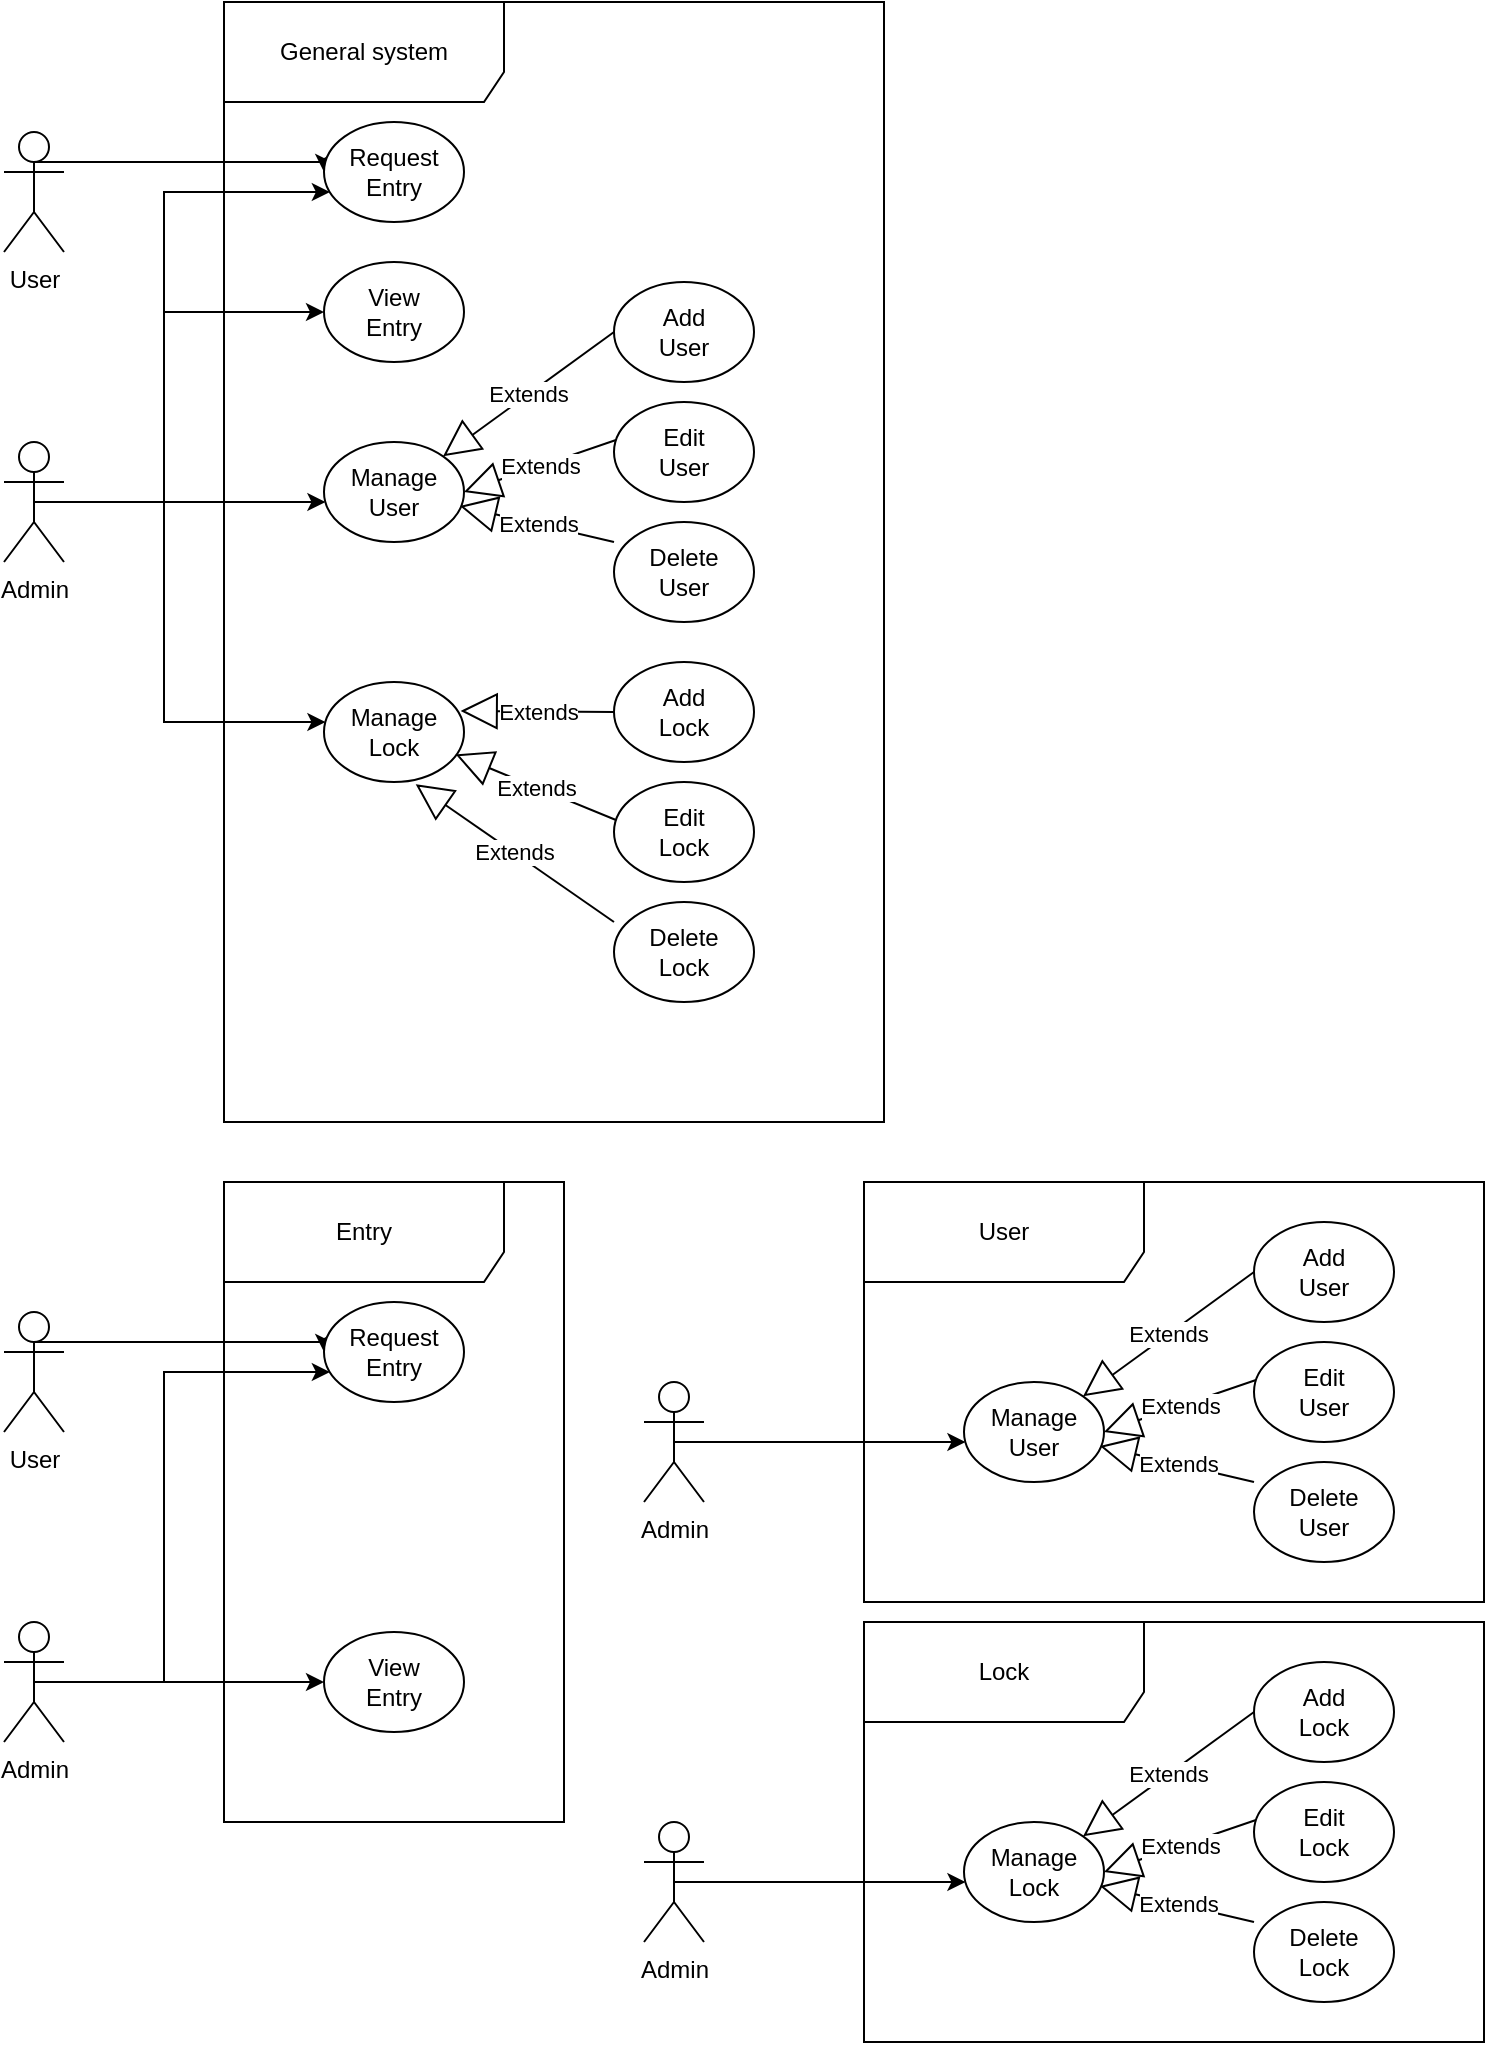 <mxfile version="24.2.1" type="github">
  <diagram name="Page-1" id="KR48Tqy-JeSC4KKlanXZ">
    <mxGraphModel dx="1195" dy="628" grid="1" gridSize="10" guides="1" tooltips="1" connect="1" arrows="1" fold="1" page="1" pageScale="1" pageWidth="850" pageHeight="1100" math="0" shadow="0">
      <root>
        <mxCell id="0" />
        <mxCell id="1" parent="0" />
        <mxCell id="onHHWzs4_A-w2N-lZx2p-6" style="edgeStyle=orthogonalEdgeStyle;rounded=0;orthogonalLoop=1;jettySize=auto;html=1;exitX=0.5;exitY=0.5;exitDx=0;exitDy=0;exitPerimeter=0;entryX=0;entryY=0.5;entryDx=0;entryDy=0;" edge="1" parent="1" source="onHHWzs4_A-w2N-lZx2p-1" target="onHHWzs4_A-w2N-lZx2p-5">
          <mxGeometry relative="1" as="geometry">
            <Array as="points">
              <mxPoint x="85" y="100" />
              <mxPoint x="230" y="100" />
            </Array>
          </mxGeometry>
        </mxCell>
        <mxCell id="onHHWzs4_A-w2N-lZx2p-1" value="User" style="shape=umlActor;verticalLabelPosition=bottom;verticalAlign=top;html=1;" vertex="1" parent="1">
          <mxGeometry x="70" y="85" width="30" height="60" as="geometry" />
        </mxCell>
        <mxCell id="onHHWzs4_A-w2N-lZx2p-2" value="General system" style="shape=umlFrame;whiteSpace=wrap;html=1;pointerEvents=0;width=140;height=50;" vertex="1" parent="1">
          <mxGeometry x="180" y="20" width="330" height="560" as="geometry" />
        </mxCell>
        <mxCell id="onHHWzs4_A-w2N-lZx2p-5" value="Request&lt;br&gt;Entry" style="ellipse;html=1;whiteSpace=wrap;" vertex="1" parent="1">
          <mxGeometry x="230" y="80" width="70" height="50" as="geometry" />
        </mxCell>
        <mxCell id="onHHWzs4_A-w2N-lZx2p-10" style="edgeStyle=orthogonalEdgeStyle;rounded=0;orthogonalLoop=1;jettySize=auto;html=1;exitX=0.5;exitY=0.5;exitDx=0;exitDy=0;exitPerimeter=0;" edge="1" parent="1" source="onHHWzs4_A-w2N-lZx2p-9" target="onHHWzs4_A-w2N-lZx2p-5">
          <mxGeometry relative="1" as="geometry">
            <Array as="points">
              <mxPoint x="150" y="270" />
              <mxPoint x="150" y="115" />
            </Array>
          </mxGeometry>
        </mxCell>
        <mxCell id="onHHWzs4_A-w2N-lZx2p-12" style="edgeStyle=orthogonalEdgeStyle;rounded=0;orthogonalLoop=1;jettySize=auto;html=1;exitX=0.5;exitY=0.5;exitDx=0;exitDy=0;exitPerimeter=0;" edge="1" parent="1" source="onHHWzs4_A-w2N-lZx2p-9" target="onHHWzs4_A-w2N-lZx2p-11">
          <mxGeometry relative="1" as="geometry">
            <Array as="points">
              <mxPoint x="150" y="270" />
              <mxPoint x="150" y="175" />
            </Array>
          </mxGeometry>
        </mxCell>
        <mxCell id="onHHWzs4_A-w2N-lZx2p-14" style="edgeStyle=orthogonalEdgeStyle;rounded=0;orthogonalLoop=1;jettySize=auto;html=1;exitX=0.5;exitY=0.5;exitDx=0;exitDy=0;exitPerimeter=0;" edge="1" parent="1" source="onHHWzs4_A-w2N-lZx2p-9" target="onHHWzs4_A-w2N-lZx2p-13">
          <mxGeometry relative="1" as="geometry">
            <Array as="points">
              <mxPoint x="190" y="270" />
              <mxPoint x="190" y="270" />
            </Array>
          </mxGeometry>
        </mxCell>
        <mxCell id="onHHWzs4_A-w2N-lZx2p-16" style="edgeStyle=orthogonalEdgeStyle;rounded=0;orthogonalLoop=1;jettySize=auto;html=1;exitX=0.5;exitY=0.5;exitDx=0;exitDy=0;exitPerimeter=0;" edge="1" parent="1" source="onHHWzs4_A-w2N-lZx2p-9" target="onHHWzs4_A-w2N-lZx2p-15">
          <mxGeometry relative="1" as="geometry">
            <Array as="points">
              <mxPoint x="150" y="270" />
              <mxPoint x="150" y="380" />
            </Array>
          </mxGeometry>
        </mxCell>
        <mxCell id="onHHWzs4_A-w2N-lZx2p-9" value="Admin" style="shape=umlActor;verticalLabelPosition=bottom;verticalAlign=top;html=1;" vertex="1" parent="1">
          <mxGeometry x="70" y="240" width="30" height="60" as="geometry" />
        </mxCell>
        <mxCell id="onHHWzs4_A-w2N-lZx2p-11" value="View&lt;br&gt;Entry" style="ellipse;html=1;whiteSpace=wrap;" vertex="1" parent="1">
          <mxGeometry x="230" y="150" width="70" height="50" as="geometry" />
        </mxCell>
        <mxCell id="onHHWzs4_A-w2N-lZx2p-13" value="Manage&lt;br&gt;User" style="ellipse;html=1;whiteSpace=wrap;" vertex="1" parent="1">
          <mxGeometry x="230" y="240" width="70" height="50" as="geometry" />
        </mxCell>
        <mxCell id="onHHWzs4_A-w2N-lZx2p-15" value="Manage&lt;br&gt;Lock" style="ellipse;html=1;whiteSpace=wrap;" vertex="1" parent="1">
          <mxGeometry x="230" y="360" width="70" height="50" as="geometry" />
        </mxCell>
        <mxCell id="onHHWzs4_A-w2N-lZx2p-17" value="Extends" style="endArrow=block;endSize=16;endFill=0;html=1;rounded=0;exitX=0;exitY=0.5;exitDx=0;exitDy=0;" edge="1" parent="1" source="onHHWzs4_A-w2N-lZx2p-18" target="onHHWzs4_A-w2N-lZx2p-13">
          <mxGeometry width="160" relative="1" as="geometry">
            <mxPoint x="350" y="260" as="sourcePoint" />
            <mxPoint x="510" y="260" as="targetPoint" />
          </mxGeometry>
        </mxCell>
        <mxCell id="onHHWzs4_A-w2N-lZx2p-18" value="Add&lt;br&gt;User" style="ellipse;html=1;whiteSpace=wrap;" vertex="1" parent="1">
          <mxGeometry x="375" y="160" width="70" height="50" as="geometry" />
        </mxCell>
        <mxCell id="onHHWzs4_A-w2N-lZx2p-19" value="Edit&lt;br&gt;User" style="ellipse;html=1;whiteSpace=wrap;" vertex="1" parent="1">
          <mxGeometry x="375" y="220" width="70" height="50" as="geometry" />
        </mxCell>
        <mxCell id="onHHWzs4_A-w2N-lZx2p-20" value="Extends" style="endArrow=block;endSize=16;endFill=0;html=1;rounded=0;exitX=0.014;exitY=0.38;exitDx=0;exitDy=0;exitPerimeter=0;entryX=1;entryY=0.5;entryDx=0;entryDy=0;" edge="1" parent="1" source="onHHWzs4_A-w2N-lZx2p-19" target="onHHWzs4_A-w2N-lZx2p-13">
          <mxGeometry width="160" relative="1" as="geometry">
            <mxPoint x="370" y="272" as="sourcePoint" />
            <mxPoint x="296" y="300" as="targetPoint" />
          </mxGeometry>
        </mxCell>
        <mxCell id="onHHWzs4_A-w2N-lZx2p-21" value="Delete&lt;br&gt;User" style="ellipse;html=1;whiteSpace=wrap;" vertex="1" parent="1">
          <mxGeometry x="375" y="280" width="70" height="50" as="geometry" />
        </mxCell>
        <mxCell id="onHHWzs4_A-w2N-lZx2p-22" value="Extends" style="endArrow=block;endSize=16;endFill=0;html=1;rounded=0;exitX=0;exitY=0.2;exitDx=0;exitDy=0;exitPerimeter=0;entryX=0.971;entryY=0.64;entryDx=0;entryDy=0;entryPerimeter=0;" edge="1" parent="1" source="onHHWzs4_A-w2N-lZx2p-21" target="onHHWzs4_A-w2N-lZx2p-13">
          <mxGeometry width="160" relative="1" as="geometry">
            <mxPoint x="351" y="249" as="sourcePoint" />
            <mxPoint x="310" y="255" as="targetPoint" />
          </mxGeometry>
        </mxCell>
        <mxCell id="onHHWzs4_A-w2N-lZx2p-23" value="Add&lt;br&gt;Lock" style="ellipse;html=1;whiteSpace=wrap;" vertex="1" parent="1">
          <mxGeometry x="375" y="350" width="70" height="50" as="geometry" />
        </mxCell>
        <mxCell id="onHHWzs4_A-w2N-lZx2p-24" value="Edit&lt;br&gt;Lock" style="ellipse;html=1;whiteSpace=wrap;" vertex="1" parent="1">
          <mxGeometry x="375" y="410" width="70" height="50" as="geometry" />
        </mxCell>
        <mxCell id="onHHWzs4_A-w2N-lZx2p-25" value="&lt;div&gt;Delete&lt;/div&gt;&lt;div&gt;Lock&lt;/div&gt;" style="ellipse;html=1;whiteSpace=wrap;" vertex="1" parent="1">
          <mxGeometry x="375" y="470" width="70" height="50" as="geometry" />
        </mxCell>
        <mxCell id="onHHWzs4_A-w2N-lZx2p-26" value="Extends" style="endArrow=block;endSize=16;endFill=0;html=1;rounded=0;exitX=0;exitY=0.5;exitDx=0;exitDy=0;entryX=0.976;entryY=0.29;entryDx=0;entryDy=0;entryPerimeter=0;" edge="1" source="onHHWzs4_A-w2N-lZx2p-23" parent="1" target="onHHWzs4_A-w2N-lZx2p-15">
          <mxGeometry width="160" relative="1" as="geometry">
            <mxPoint x="350" y="450" as="sourcePoint" />
            <mxPoint x="290" y="437" as="targetPoint" />
          </mxGeometry>
        </mxCell>
        <mxCell id="onHHWzs4_A-w2N-lZx2p-27" value="Extends" style="endArrow=block;endSize=16;endFill=0;html=1;rounded=0;exitX=0.014;exitY=0.38;exitDx=0;exitDy=0;exitPerimeter=0;entryX=0.94;entryY=0.723;entryDx=0;entryDy=0;entryPerimeter=0;" edge="1" source="onHHWzs4_A-w2N-lZx2p-24" parent="1" target="onHHWzs4_A-w2N-lZx2p-15">
          <mxGeometry width="160" relative="1" as="geometry">
            <mxPoint x="370" y="462" as="sourcePoint" />
            <mxPoint x="300" y="455" as="targetPoint" />
          </mxGeometry>
        </mxCell>
        <mxCell id="onHHWzs4_A-w2N-lZx2p-28" value="Extends" style="endArrow=block;endSize=16;endFill=0;html=1;rounded=0;exitX=0;exitY=0.2;exitDx=0;exitDy=0;exitPerimeter=0;entryX=0.655;entryY=1.023;entryDx=0;entryDy=0;entryPerimeter=0;" edge="1" source="onHHWzs4_A-w2N-lZx2p-25" parent="1" target="onHHWzs4_A-w2N-lZx2p-15">
          <mxGeometry width="160" relative="1" as="geometry">
            <mxPoint x="351" y="439" as="sourcePoint" />
            <mxPoint x="298" y="462" as="targetPoint" />
          </mxGeometry>
        </mxCell>
        <mxCell id="onHHWzs4_A-w2N-lZx2p-29" value="Admin" style="shape=umlActor;verticalLabelPosition=bottom;verticalAlign=top;html=1;" vertex="1" parent="1">
          <mxGeometry x="70" y="830" width="30" height="60" as="geometry" />
        </mxCell>
        <mxCell id="onHHWzs4_A-w2N-lZx2p-30" value="User" style="shape=umlActor;verticalLabelPosition=bottom;verticalAlign=top;html=1;" vertex="1" parent="1">
          <mxGeometry x="70" y="675" width="30" height="60" as="geometry" />
        </mxCell>
        <mxCell id="onHHWzs4_A-w2N-lZx2p-31" style="edgeStyle=orthogonalEdgeStyle;rounded=0;orthogonalLoop=1;jettySize=auto;html=1;exitX=0.5;exitY=0.5;exitDx=0;exitDy=0;exitPerimeter=0;entryX=0;entryY=0.5;entryDx=0;entryDy=0;" edge="1" source="onHHWzs4_A-w2N-lZx2p-30" target="onHHWzs4_A-w2N-lZx2p-32" parent="1">
          <mxGeometry relative="1" as="geometry">
            <Array as="points">
              <mxPoint x="85" y="690" />
              <mxPoint x="230" y="690" />
            </Array>
          </mxGeometry>
        </mxCell>
        <mxCell id="onHHWzs4_A-w2N-lZx2p-32" value="Request&lt;br&gt;Entry" style="ellipse;html=1;whiteSpace=wrap;" vertex="1" parent="1">
          <mxGeometry x="230" y="670" width="70" height="50" as="geometry" />
        </mxCell>
        <mxCell id="onHHWzs4_A-w2N-lZx2p-33" style="edgeStyle=orthogonalEdgeStyle;rounded=0;orthogonalLoop=1;jettySize=auto;html=1;exitX=0.5;exitY=0.5;exitDx=0;exitDy=0;exitPerimeter=0;" edge="1" source="onHHWzs4_A-w2N-lZx2p-29" target="onHHWzs4_A-w2N-lZx2p-32" parent="1">
          <mxGeometry relative="1" as="geometry">
            <Array as="points">
              <mxPoint x="150" y="860" />
              <mxPoint x="150" y="705" />
            </Array>
          </mxGeometry>
        </mxCell>
        <mxCell id="onHHWzs4_A-w2N-lZx2p-34" value="View&lt;br&gt;Entry" style="ellipse;html=1;whiteSpace=wrap;" vertex="1" parent="1">
          <mxGeometry x="230" y="835" width="70" height="50" as="geometry" />
        </mxCell>
        <mxCell id="onHHWzs4_A-w2N-lZx2p-35" style="edgeStyle=orthogonalEdgeStyle;rounded=0;orthogonalLoop=1;jettySize=auto;html=1;exitX=0.5;exitY=0.5;exitDx=0;exitDy=0;exitPerimeter=0;" edge="1" source="onHHWzs4_A-w2N-lZx2p-29" target="onHHWzs4_A-w2N-lZx2p-34" parent="1">
          <mxGeometry relative="1" as="geometry">
            <Array as="points">
              <mxPoint x="210" y="860" />
              <mxPoint x="210" y="860" />
            </Array>
          </mxGeometry>
        </mxCell>
        <mxCell id="onHHWzs4_A-w2N-lZx2p-36" value="Entry" style="shape=umlFrame;whiteSpace=wrap;html=1;pointerEvents=0;width=140;height=50;" vertex="1" parent="1">
          <mxGeometry x="180" y="610" width="170" height="320" as="geometry" />
        </mxCell>
        <mxCell id="onHHWzs4_A-w2N-lZx2p-37" value="Admin" style="shape=umlActor;verticalLabelPosition=bottom;verticalAlign=top;html=1;" vertex="1" parent="1">
          <mxGeometry x="390" y="710" width="30" height="60" as="geometry" />
        </mxCell>
        <mxCell id="onHHWzs4_A-w2N-lZx2p-38" style="edgeStyle=orthogonalEdgeStyle;rounded=0;orthogonalLoop=1;jettySize=auto;html=1;exitX=0.5;exitY=0.5;exitDx=0;exitDy=0;exitPerimeter=0;" edge="1" source="onHHWzs4_A-w2N-lZx2p-37" target="onHHWzs4_A-w2N-lZx2p-39" parent="1">
          <mxGeometry relative="1" as="geometry">
            <Array as="points">
              <mxPoint x="510" y="740" />
              <mxPoint x="510" y="740" />
            </Array>
          </mxGeometry>
        </mxCell>
        <mxCell id="onHHWzs4_A-w2N-lZx2p-39" value="Manage&lt;br&gt;User" style="ellipse;html=1;whiteSpace=wrap;" vertex="1" parent="1">
          <mxGeometry x="550" y="710" width="70" height="50" as="geometry" />
        </mxCell>
        <mxCell id="onHHWzs4_A-w2N-lZx2p-40" value="Extends" style="endArrow=block;endSize=16;endFill=0;html=1;rounded=0;exitX=0;exitY=0.5;exitDx=0;exitDy=0;" edge="1" source="onHHWzs4_A-w2N-lZx2p-45" target="onHHWzs4_A-w2N-lZx2p-39" parent="1">
          <mxGeometry width="160" relative="1" as="geometry">
            <mxPoint x="670" y="730" as="sourcePoint" />
            <mxPoint x="830" y="730" as="targetPoint" />
          </mxGeometry>
        </mxCell>
        <mxCell id="onHHWzs4_A-w2N-lZx2p-41" value="Extends" style="endArrow=block;endSize=16;endFill=0;html=1;rounded=0;exitX=0.014;exitY=0.38;exitDx=0;exitDy=0;exitPerimeter=0;entryX=1;entryY=0.5;entryDx=0;entryDy=0;" edge="1" source="onHHWzs4_A-w2N-lZx2p-44" target="onHHWzs4_A-w2N-lZx2p-39" parent="1">
          <mxGeometry width="160" relative="1" as="geometry">
            <mxPoint x="690" y="742" as="sourcePoint" />
            <mxPoint x="616" y="770" as="targetPoint" />
          </mxGeometry>
        </mxCell>
        <mxCell id="onHHWzs4_A-w2N-lZx2p-42" value="Extends" style="endArrow=block;endSize=16;endFill=0;html=1;rounded=0;exitX=0;exitY=0.2;exitDx=0;exitDy=0;exitPerimeter=0;entryX=0.971;entryY=0.64;entryDx=0;entryDy=0;entryPerimeter=0;" edge="1" source="onHHWzs4_A-w2N-lZx2p-43" target="onHHWzs4_A-w2N-lZx2p-39" parent="1">
          <mxGeometry width="160" relative="1" as="geometry">
            <mxPoint x="671" y="719" as="sourcePoint" />
            <mxPoint x="630" y="725" as="targetPoint" />
          </mxGeometry>
        </mxCell>
        <mxCell id="onHHWzs4_A-w2N-lZx2p-43" value="Delete&lt;br&gt;User" style="ellipse;html=1;whiteSpace=wrap;" vertex="1" parent="1">
          <mxGeometry x="695" y="750" width="70" height="50" as="geometry" />
        </mxCell>
        <mxCell id="onHHWzs4_A-w2N-lZx2p-44" value="Edit&lt;br&gt;User" style="ellipse;html=1;whiteSpace=wrap;" vertex="1" parent="1">
          <mxGeometry x="695" y="690" width="70" height="50" as="geometry" />
        </mxCell>
        <mxCell id="onHHWzs4_A-w2N-lZx2p-45" value="Add&lt;br&gt;User" style="ellipse;html=1;whiteSpace=wrap;" vertex="1" parent="1">
          <mxGeometry x="695" y="630" width="70" height="50" as="geometry" />
        </mxCell>
        <mxCell id="onHHWzs4_A-w2N-lZx2p-46" value="User" style="shape=umlFrame;whiteSpace=wrap;html=1;pointerEvents=0;width=140;height=50;" vertex="1" parent="1">
          <mxGeometry x="500" y="610" width="310" height="210" as="geometry" />
        </mxCell>
        <mxCell id="onHHWzs4_A-w2N-lZx2p-47" value="Admin" style="shape=umlActor;verticalLabelPosition=bottom;verticalAlign=top;html=1;" vertex="1" parent="1">
          <mxGeometry x="390" y="930" width="30" height="60" as="geometry" />
        </mxCell>
        <mxCell id="onHHWzs4_A-w2N-lZx2p-48" style="edgeStyle=orthogonalEdgeStyle;rounded=0;orthogonalLoop=1;jettySize=auto;html=1;exitX=0.5;exitY=0.5;exitDx=0;exitDy=0;exitPerimeter=0;" edge="1" source="onHHWzs4_A-w2N-lZx2p-47" target="onHHWzs4_A-w2N-lZx2p-49" parent="1">
          <mxGeometry relative="1" as="geometry">
            <Array as="points">
              <mxPoint x="510" y="960" />
              <mxPoint x="510" y="960" />
            </Array>
          </mxGeometry>
        </mxCell>
        <mxCell id="onHHWzs4_A-w2N-lZx2p-49" value="&lt;div&gt;Manage&lt;/div&gt;&lt;div&gt;Lock&lt;br&gt;&lt;/div&gt;" style="ellipse;html=1;whiteSpace=wrap;" vertex="1" parent="1">
          <mxGeometry x="550" y="930" width="70" height="50" as="geometry" />
        </mxCell>
        <mxCell id="onHHWzs4_A-w2N-lZx2p-50" value="Extends" style="endArrow=block;endSize=16;endFill=0;html=1;rounded=0;exitX=0;exitY=0.5;exitDx=0;exitDy=0;" edge="1" source="onHHWzs4_A-w2N-lZx2p-55" target="onHHWzs4_A-w2N-lZx2p-49" parent="1">
          <mxGeometry width="160" relative="1" as="geometry">
            <mxPoint x="670" y="950" as="sourcePoint" />
            <mxPoint x="830" y="950" as="targetPoint" />
          </mxGeometry>
        </mxCell>
        <mxCell id="onHHWzs4_A-w2N-lZx2p-51" value="Extends" style="endArrow=block;endSize=16;endFill=0;html=1;rounded=0;exitX=0.014;exitY=0.38;exitDx=0;exitDy=0;exitPerimeter=0;entryX=1;entryY=0.5;entryDx=0;entryDy=0;" edge="1" source="onHHWzs4_A-w2N-lZx2p-54" target="onHHWzs4_A-w2N-lZx2p-49" parent="1">
          <mxGeometry width="160" relative="1" as="geometry">
            <mxPoint x="690" y="962" as="sourcePoint" />
            <mxPoint x="616" y="990" as="targetPoint" />
          </mxGeometry>
        </mxCell>
        <mxCell id="onHHWzs4_A-w2N-lZx2p-52" value="Extends" style="endArrow=block;endSize=16;endFill=0;html=1;rounded=0;exitX=0;exitY=0.2;exitDx=0;exitDy=0;exitPerimeter=0;entryX=0.971;entryY=0.64;entryDx=0;entryDy=0;entryPerimeter=0;" edge="1" source="onHHWzs4_A-w2N-lZx2p-53" target="onHHWzs4_A-w2N-lZx2p-49" parent="1">
          <mxGeometry width="160" relative="1" as="geometry">
            <mxPoint x="671" y="939" as="sourcePoint" />
            <mxPoint x="630" y="945" as="targetPoint" />
          </mxGeometry>
        </mxCell>
        <mxCell id="onHHWzs4_A-w2N-lZx2p-53" value="&lt;div&gt;Delete&lt;/div&gt;&lt;div&gt;Lock&lt;br&gt;&lt;/div&gt;" style="ellipse;html=1;whiteSpace=wrap;" vertex="1" parent="1">
          <mxGeometry x="695" y="970" width="70" height="50" as="geometry" />
        </mxCell>
        <mxCell id="onHHWzs4_A-w2N-lZx2p-54" value="&lt;div&gt;Edit&lt;/div&gt;Lock" style="ellipse;html=1;whiteSpace=wrap;" vertex="1" parent="1">
          <mxGeometry x="695" y="910" width="70" height="50" as="geometry" />
        </mxCell>
        <mxCell id="onHHWzs4_A-w2N-lZx2p-55" value="&lt;div&gt;Add&lt;/div&gt;&lt;div&gt;Lock&lt;br&gt;&lt;/div&gt;" style="ellipse;html=1;whiteSpace=wrap;" vertex="1" parent="1">
          <mxGeometry x="695" y="850" width="70" height="50" as="geometry" />
        </mxCell>
        <mxCell id="onHHWzs4_A-w2N-lZx2p-56" value="Lock" style="shape=umlFrame;whiteSpace=wrap;html=1;pointerEvents=0;width=140;height=50;" vertex="1" parent="1">
          <mxGeometry x="500" y="830" width="310" height="210" as="geometry" />
        </mxCell>
      </root>
    </mxGraphModel>
  </diagram>
</mxfile>
